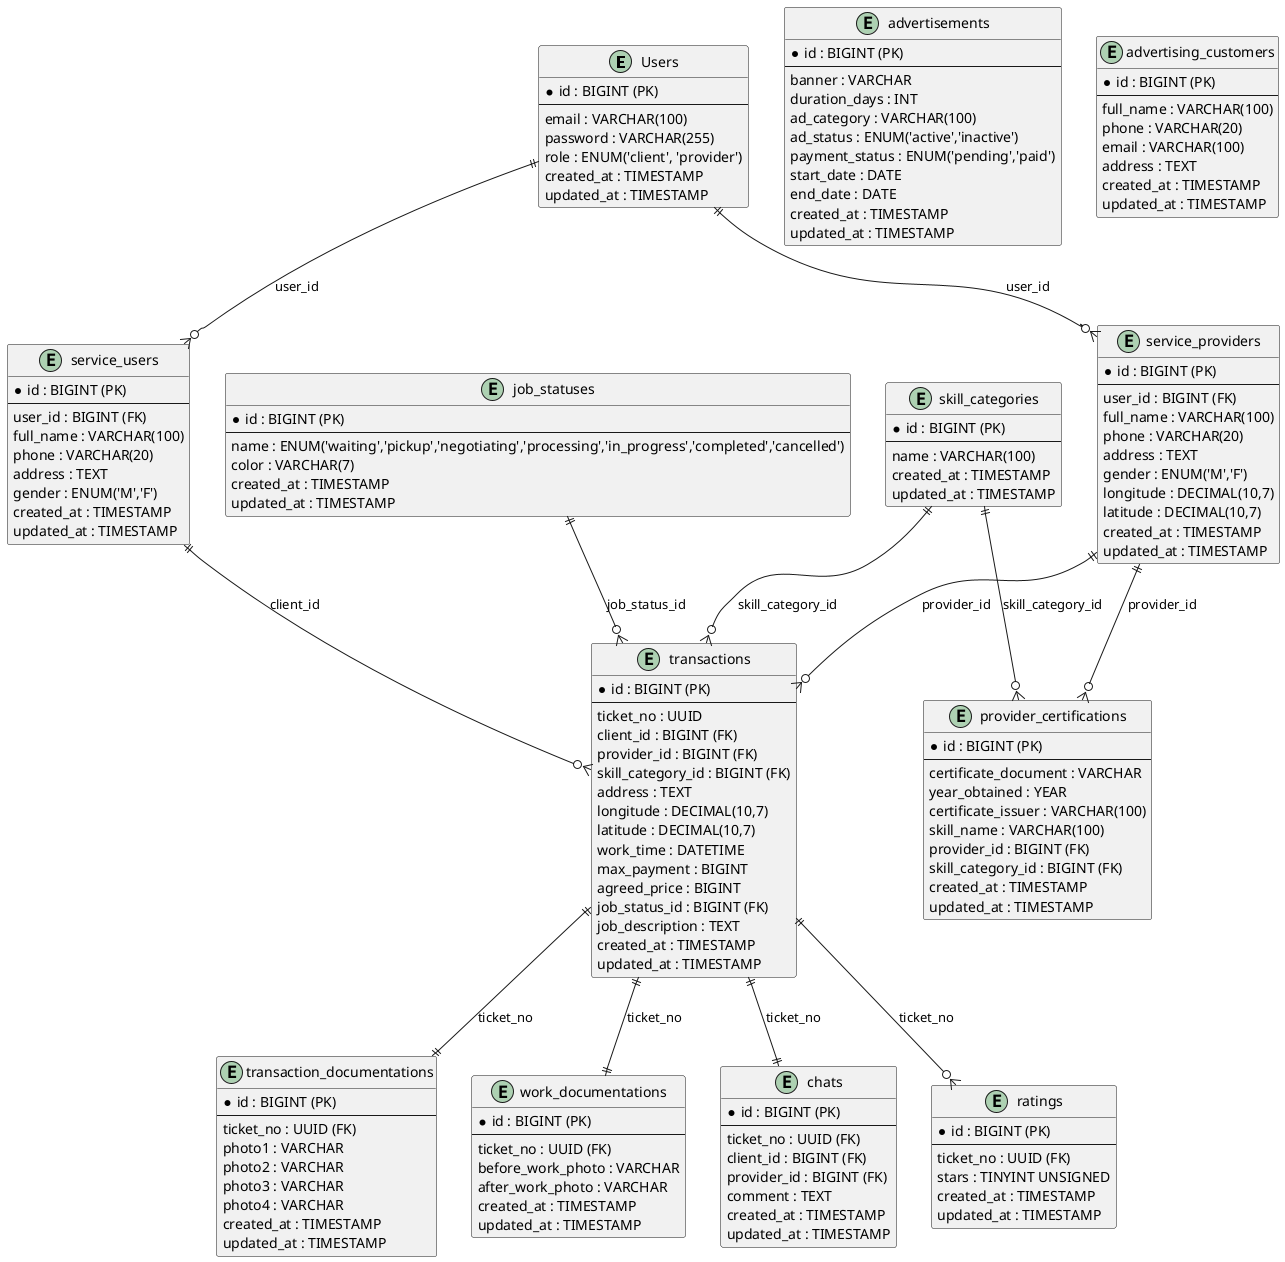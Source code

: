 @startuml en_bantuindong
' ---------------------------
' Table: Users (Authentication)
entity Users {
  * id : BIGINT (PK)
  --
  email : VARCHAR(100)
  password : VARCHAR(255)
  role : ENUM('client', 'provider')
  created_at : TIMESTAMP
  updated_at : TIMESTAMP
}

' ---------------------------
' Table: Service Users (Client Profiles)
entity service_users {
  * id : BIGINT (PK)
  --
  user_id : BIGINT (FK)
  full_name : VARCHAR(100)
  phone : VARCHAR(20)
  address : TEXT
  gender : ENUM('M','F')
  created_at : TIMESTAMP
  updated_at : TIMESTAMP
}

' ---------------------------
' Table: Service Providers (Provider Profiles)
entity service_providers {
  * id : BIGINT (PK)
  --
  user_id : BIGINT (FK)
  full_name : VARCHAR(100)
  phone : VARCHAR(20)
  address : TEXT
  gender : ENUM('M','F')
  longitude : DECIMAL(10,7)
  latitude : DECIMAL(10,7)
  created_at : TIMESTAMP
  updated_at : TIMESTAMP
}

' ---------------------------
' Table: Skill Categories
entity skill_categories {
  * id : BIGINT (PK)
  --
  name : VARCHAR(100)
  created_at : TIMESTAMP
  updated_at : TIMESTAMP
}

' ---------------------------
' Table: Provider Certifications (Service Provider Skills)
entity provider_certifications {
  * id : BIGINT (PK)
  --
  certificate_document : VARCHAR
  year_obtained : YEAR
  certificate_issuer : VARCHAR(100)
  skill_name : VARCHAR(100)
  provider_id : BIGINT (FK)
  skill_category_id : BIGINT (FK)
  created_at : TIMESTAMP
  updated_at : TIMESTAMP
}

' ---------------------------
' Table: Job Statuses (with Color)
entity job_statuses {
  * id : BIGINT (PK)
  --
  name : ENUM('waiting','pickup','negotiating','processing','in_progress','completed','cancelled')
  color : VARCHAR(7)
  created_at : TIMESTAMP
  updated_at : TIMESTAMP
}

' ---------------------------
' Table: Transactions
entity transactions {
  * id : BIGINT (PK)
  --
  ticket_no : UUID
  client_id : BIGINT (FK)
  provider_id : BIGINT (FK)
  skill_category_id : BIGINT (FK)
  address : TEXT
  longitude : DECIMAL(10,7)
  latitude : DECIMAL(10,7)
  work_time : DATETIME
  max_payment : BIGINT
  agreed_price : BIGINT
  job_status_id : BIGINT (FK)
  job_description : TEXT
  created_at : TIMESTAMP
  updated_at : TIMESTAMP
}

' ---------------------------
' Table: Transaction Documentations
entity transaction_documentations {
  * id : BIGINT (PK)
  --
  ticket_no : UUID (FK)
  photo1 : VARCHAR
  photo2 : VARCHAR
  photo3 : VARCHAR
  photo4 : VARCHAR
  created_at : TIMESTAMP
  updated_at : TIMESTAMP
}

' ---------------------------
' Table: Work Documentations
entity work_documentations {
  * id : BIGINT (PK)
  --
  ticket_no : UUID (FK)
  before_work_photo : VARCHAR
  after_work_photo : VARCHAR
  created_at : TIMESTAMP
  updated_at : TIMESTAMP
}

' ---------------------------
' Table: Chats
entity chats {
  * id : BIGINT (PK)
  --
  ticket_no : UUID (FK)
  client_id : BIGINT (FK)
  provider_id : BIGINT (FK)
  comment : TEXT
  created_at : TIMESTAMP
  updated_at : TIMESTAMP
}

' ---------------------------
' Table: Advertisements
entity advertisements {
  * id : BIGINT (PK)
  --
  banner : VARCHAR
  duration_days : INT
  ad_category : VARCHAR(100)
  ad_status : ENUM('active','inactive')
  payment_status : ENUM('pending','paid')
  start_date : DATE
  end_date : DATE
  created_at : TIMESTAMP
  updated_at : TIMESTAMP
}

' ---------------------------
' Table: Advertising Customers
entity advertising_customers {
  * id : BIGINT (PK)
  --
  full_name : VARCHAR(100)
  phone : VARCHAR(20)
  email : VARCHAR(100)
  address : TEXT
  created_at : TIMESTAMP
  updated_at : TIMESTAMP
}

' ---------------------------
' Table: Ratings
entity ratings {
  * id : BIGINT (PK)
  --
  ticket_no : UUID (FK)
  stars : TINYINT UNSIGNED
  created_at : TIMESTAMP
  updated_at : TIMESTAMP
}

' ---------------------------
' Relationships

' Users to Profiles (1:1)
Users ||--o{ service_users : "user_id"
Users ||--o{ service_providers : "user_id"

' Profiles to Transactions
service_users ||--o{ transactions : "client_id"
service_providers ||--o{ transactions : "provider_id"

' Skill Categories to Transactions
skill_categories ||--o{ transactions : "skill_category_id"

' Job Statuses to Transactions
job_statuses ||--o{ transactions : "job_status_id"

' Transactions to Documentations and Chats
transactions ||--|| transaction_documentations : "ticket_no"
transactions ||--|| work_documentations : "ticket_no"
transactions ||--|| chats : "ticket_no"
transactions ||--o{ ratings : "ticket_no"

' Providers to Provider Certifications
service_providers ||--o{ provider_certifications : "provider_id"
skill_categories ||--o{ provider_certifications : "skill_category_id"

@enduml
